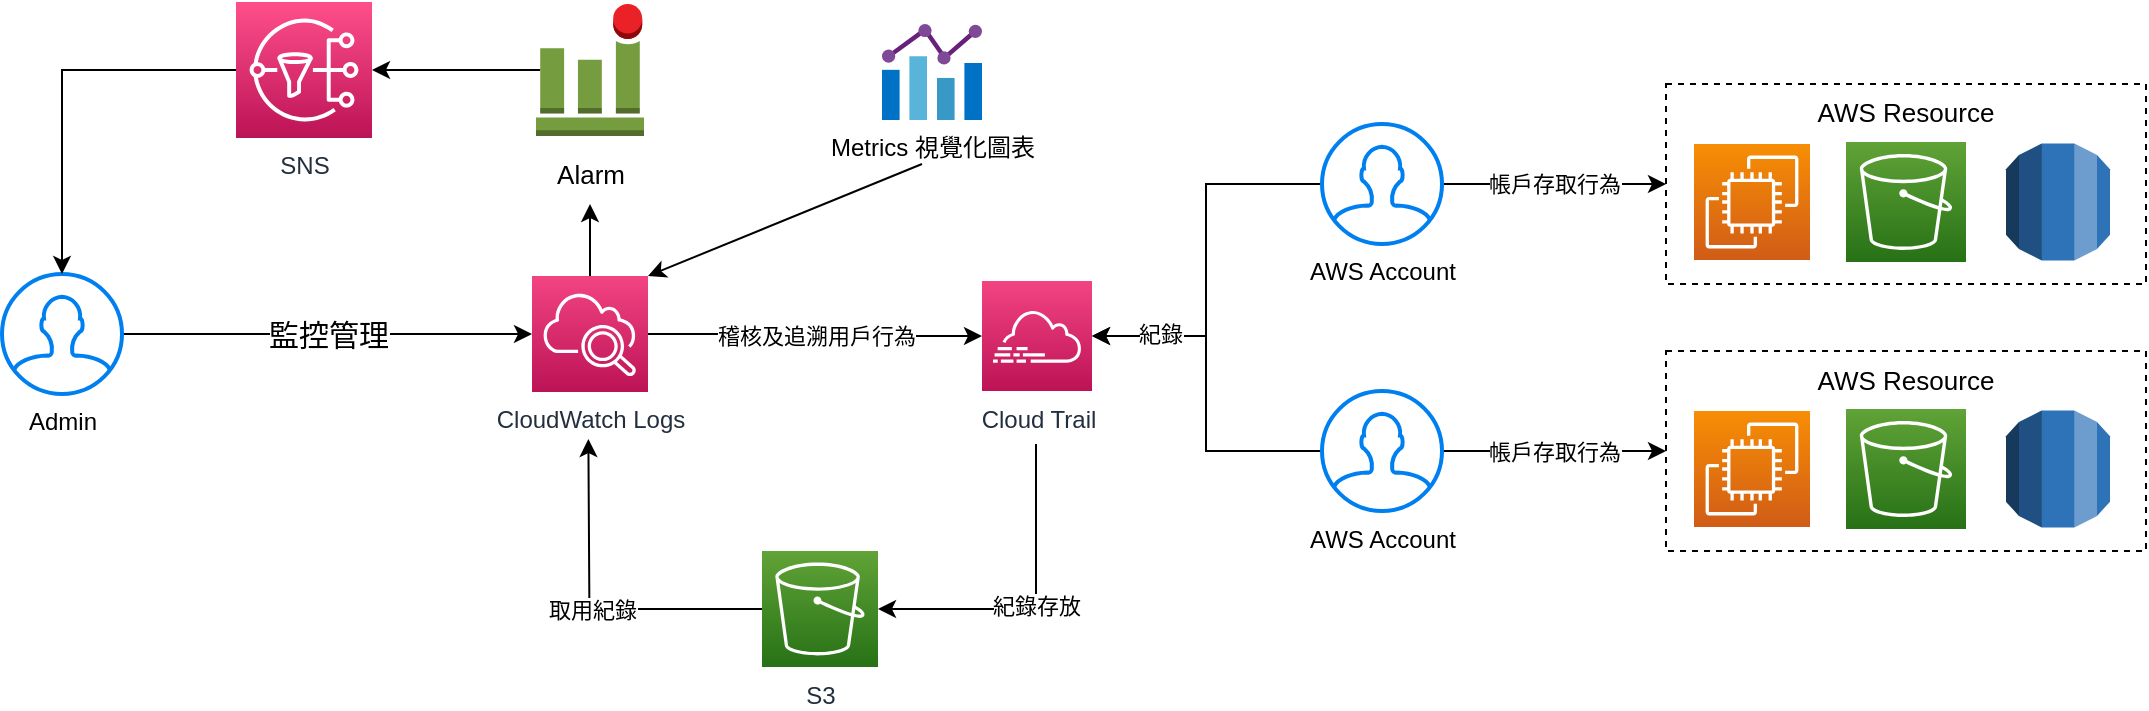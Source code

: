 <mxfile version="20.2.3" type="device"><diagram id="Ht1M8jgEwFfnCIfOTk4-" name="Page-1"><mxGraphModel dx="1955" dy="1348" grid="1" gridSize="10" guides="1" tooltips="1" connect="1" arrows="1" fold="1" page="1" pageScale="1" pageWidth="1169" pageHeight="827" math="0" shadow="0"><root><mxCell id="0"/><mxCell id="1" parent="0"/><mxCell id="LjUb_ShCBkl7VyTNZ0BH-43" value="監控管理" style="edgeStyle=orthogonalEdgeStyle;rounded=0;orthogonalLoop=1;jettySize=auto;html=1;entryX=0;entryY=0.5;entryDx=0;entryDy=0;entryPerimeter=0;fontSize=15;startArrow=none;startFill=0;" parent="1" source="izIqRlHS58cPbxfhZ3eP-3" target="LjUb_ShCBkl7VyTNZ0BH-41" edge="1"><mxGeometry relative="1" as="geometry"/></mxCell><mxCell id="izIqRlHS58cPbxfhZ3eP-3" value="Admin" style="html=1;verticalLabelPosition=bottom;align=center;labelBackgroundColor=#ffffff;verticalAlign=top;strokeWidth=2;strokeColor=#0080F0;shadow=0;dashed=0;shape=mxgraph.ios7.icons.user;" parent="1" vertex="1"><mxGeometry x="40" y="325" width="60" height="60" as="geometry"/></mxCell><mxCell id="LjUb_ShCBkl7VyTNZ0BH-47" style="edgeStyle=orthogonalEdgeStyle;rounded=0;orthogonalLoop=1;jettySize=auto;html=1;fontSize=13;startArrow=none;startFill=0;" parent="1" source="LjUb_ShCBkl7VyTNZ0BH-41" edge="1"><mxGeometry relative="1" as="geometry"><mxPoint x="334" y="290" as="targetPoint"/><Array as="points"><mxPoint x="334" y="290"/></Array></mxGeometry></mxCell><mxCell id="tsxvdUmwJs8Ml3RpKLku-13" value="稽核及追溯用戶行為" style="edgeStyle=orthogonalEdgeStyle;rounded=0;orthogonalLoop=1;jettySize=auto;html=1;fontSize=11;" parent="1" source="LjUb_ShCBkl7VyTNZ0BH-41" target="tsxvdUmwJs8Ml3RpKLku-3" edge="1"><mxGeometry relative="1" as="geometry"/></mxCell><mxCell id="LjUb_ShCBkl7VyTNZ0BH-41" value="CloudWatch Logs" style="sketch=0;points=[[0,0,0],[0.25,0,0],[0.5,0,0],[0.75,0,0],[1,0,0],[0,1,0],[0.25,1,0],[0.5,1,0],[0.75,1,0],[1,1,0],[0,0.25,0],[0,0.5,0],[0,0.75,0],[1,0.25,0],[1,0.5,0],[1,0.75,0]];points=[[0,0,0],[0.25,0,0],[0.5,0,0],[0.75,0,0],[1,0,0],[0,1,0],[0.25,1,0],[0.5,1,0],[0.75,1,0],[1,1,0],[0,0.25,0],[0,0.5,0],[0,0.75,0],[1,0.25,0],[1,0.5,0],[1,0.75,0]];outlineConnect=0;fontColor=#232F3E;gradientColor=#F34482;gradientDirection=north;fillColor=#BC1356;strokeColor=#ffffff;dashed=0;verticalLabelPosition=bottom;verticalAlign=top;align=center;html=1;fontSize=12;fontStyle=0;aspect=fixed;shape=mxgraph.aws4.resourceIcon;resIcon=mxgraph.aws4.cloudwatch_2;" parent="1" vertex="1"><mxGeometry x="305" y="326" width="58" height="58" as="geometry"/></mxCell><mxCell id="LjUb_ShCBkl7VyTNZ0BH-50" style="edgeStyle=orthogonalEdgeStyle;rounded=0;orthogonalLoop=1;jettySize=auto;html=1;fontSize=13;startArrow=none;startFill=0;" parent="1" source="LjUb_ShCBkl7VyTNZ0BH-45" target="izIqRlHS58cPbxfhZ3eP-3" edge="1"><mxGeometry relative="1" as="geometry"/></mxCell><mxCell id="LjUb_ShCBkl7VyTNZ0BH-45" value="SNS" style="sketch=0;points=[[0,0,0],[0.25,0,0],[0.5,0,0],[0.75,0,0],[1,0,0],[0,1,0],[0.25,1,0],[0.5,1,0],[0.75,1,0],[1,1,0],[0,0.25,0],[0,0.5,0],[0,0.75,0],[1,0.25,0],[1,0.5,0],[1,0.75,0]];outlineConnect=0;fontColor=#232F3E;gradientColor=#FF4F8B;gradientDirection=north;fillColor=#BC1356;strokeColor=#ffffff;dashed=0;verticalLabelPosition=bottom;verticalAlign=top;align=center;html=1;fontSize=12;fontStyle=0;aspect=fixed;shape=mxgraph.aws4.resourceIcon;resIcon=mxgraph.aws4.sns;" parent="1" vertex="1"><mxGeometry x="157" y="189" width="68" height="68" as="geometry"/></mxCell><mxCell id="LjUb_ShCBkl7VyTNZ0BH-49" style="edgeStyle=orthogonalEdgeStyle;rounded=0;orthogonalLoop=1;jettySize=auto;html=1;exitX=0.04;exitY=0.5;exitDx=0;exitDy=0;exitPerimeter=0;entryX=1;entryY=0.5;entryDx=0;entryDy=0;entryPerimeter=0;fontSize=13;startArrow=none;startFill=0;" parent="1" source="LjUb_ShCBkl7VyTNZ0BH-46" target="LjUb_ShCBkl7VyTNZ0BH-45" edge="1"><mxGeometry relative="1" as="geometry"/></mxCell><mxCell id="LjUb_ShCBkl7VyTNZ0BH-46" value="&lt;font style=&quot;font-size: 13px;&quot;&gt;Alarm&lt;/font&gt;" style="outlineConnect=0;dashed=0;verticalLabelPosition=bottom;verticalAlign=top;align=center;html=1;shape=mxgraph.aws3.alarm;fillColor=#759C3E;gradientColor=none;fontSize=19;" parent="1" vertex="1"><mxGeometry x="307" y="190" width="54" height="66" as="geometry"/></mxCell><mxCell id="LjUb_ShCBkl7VyTNZ0BH-51" value="" style="sketch=0;points=[[0,0,0],[0.25,0,0],[0.5,0,0],[0.75,0,0],[1,0,0],[0,1,0],[0.25,1,0],[0.5,1,0],[0.75,1,0],[1,1,0],[0,0.25,0],[0,0.5,0],[0,0.75,0],[1,0.25,0],[1,0.5,0],[1,0.75,0]];outlineConnect=0;fontColor=#232F3E;gradientColor=#60A337;gradientDirection=north;fillColor=#277116;strokeColor=#ffffff;dashed=0;verticalLabelPosition=bottom;verticalAlign=top;align=center;html=1;fontSize=12;fontStyle=0;aspect=fixed;shape=mxgraph.aws4.resourceIcon;resIcon=mxgraph.aws4.s3;" parent="1" vertex="1"><mxGeometry x="962" y="259" width="60" height="60" as="geometry"/></mxCell><mxCell id="LjUb_ShCBkl7VyTNZ0BH-52" value="" style="sketch=0;points=[[0,0,0],[0.25,0,0],[0.5,0,0],[0.75,0,0],[1,0,0],[0,1,0],[0.25,1,0],[0.5,1,0],[0.75,1,0],[1,1,0],[0,0.25,0],[0,0.5,0],[0,0.75,0],[1,0.25,0],[1,0.5,0],[1,0.75,0]];outlineConnect=0;fontColor=#232F3E;gradientColor=#F78E04;gradientDirection=north;fillColor=#D05C17;strokeColor=#ffffff;dashed=0;verticalLabelPosition=bottom;verticalAlign=top;align=center;html=1;fontSize=12;fontStyle=0;aspect=fixed;shape=mxgraph.aws4.resourceIcon;resIcon=mxgraph.aws4.ec2;" parent="1" vertex="1"><mxGeometry x="886" y="260" width="58" height="58" as="geometry"/></mxCell><mxCell id="LjUb_ShCBkl7VyTNZ0BH-53" value="" style="outlineConnect=0;dashed=0;verticalLabelPosition=bottom;verticalAlign=top;align=center;html=1;shape=mxgraph.aws3.rds;fillColor=#2E73B8;gradientColor=none;fontSize=13;" parent="1" vertex="1"><mxGeometry x="1042" y="259.75" width="52" height="58.5" as="geometry"/></mxCell><mxCell id="tsxvdUmwJs8Ml3RpKLku-17" style="rounded=0;orthogonalLoop=1;jettySize=auto;html=1;entryX=1;entryY=0;entryDx=0;entryDy=0;entryPerimeter=0;fontSize=11;" parent="1" target="LjUb_ShCBkl7VyTNZ0BH-41" edge="1"><mxGeometry relative="1" as="geometry"><mxPoint x="500" y="270" as="sourcePoint"/></mxGeometry></mxCell><mxCell id="LjUb_ShCBkl7VyTNZ0BH-54" value="Metrics 視覺化圖表" style="sketch=0;aspect=fixed;html=1;points=[];align=center;image;fontSize=12;image=img/lib/mscae/Chart.svg;dashed=1;fillColor=none;" parent="1" vertex="1"><mxGeometry x="480" y="200" width="50" height="48" as="geometry"/></mxCell><mxCell id="LjUb_ShCBkl7VyTNZ0BH-55" value="AWS Resource" style="rounded=0;whiteSpace=wrap;html=1;dashed=1;fontSize=13;fillColor=none;verticalAlign=top;" parent="1" vertex="1"><mxGeometry x="872" y="230" width="240" height="100" as="geometry"/></mxCell><mxCell id="tsxvdUmwJs8Ml3RpKLku-2" value="帳戶存取行為" style="edgeStyle=orthogonalEdgeStyle;rounded=0;orthogonalLoop=1;jettySize=auto;html=1;entryX=0;entryY=0.5;entryDx=0;entryDy=0;" parent="1" source="tsxvdUmwJs8Ml3RpKLku-1" target="LjUb_ShCBkl7VyTNZ0BH-55" edge="1"><mxGeometry relative="1" as="geometry"/></mxCell><mxCell id="tsxvdUmwJs8Ml3RpKLku-10" style="edgeStyle=orthogonalEdgeStyle;rounded=0;orthogonalLoop=1;jettySize=auto;html=1;fontSize=15;entryX=1;entryY=0.5;entryDx=0;entryDy=0;entryPerimeter=0;" parent="1" source="tsxvdUmwJs8Ml3RpKLku-1" target="tsxvdUmwJs8Ml3RpKLku-3" edge="1"><mxGeometry relative="1" as="geometry"><Array as="points"><mxPoint x="642" y="280"/><mxPoint x="642" y="356"/><mxPoint x="585" y="356"/></Array></mxGeometry></mxCell><mxCell id="tsxvdUmwJs8Ml3RpKLku-1" value="AWS Account" style="html=1;verticalLabelPosition=bottom;align=center;labelBackgroundColor=#ffffff;verticalAlign=top;strokeWidth=2;strokeColor=#0080F0;shadow=0;dashed=0;shape=mxgraph.ios7.icons.user;" parent="1" vertex="1"><mxGeometry x="700" y="250" width="60" height="60" as="geometry"/></mxCell><mxCell id="tsxvdUmwJs8Ml3RpKLku-14" value="紀錄存放" style="edgeStyle=orthogonalEdgeStyle;rounded=0;orthogonalLoop=1;jettySize=auto;html=1;entryX=1;entryY=0.5;entryDx=0;entryDy=0;entryPerimeter=0;fontSize=11;" parent="1" target="tsxvdUmwJs8Ml3RpKLku-12" edge="1"><mxGeometry relative="1" as="geometry"><mxPoint x="557" y="410" as="sourcePoint"/><Array as="points"><mxPoint x="557" y="492"/></Array></mxGeometry></mxCell><mxCell id="tsxvdUmwJs8Ml3RpKLku-3" value="Cloud Trail" style="sketch=0;points=[[0,0,0],[0.25,0,0],[0.5,0,0],[0.75,0,0],[1,0,0],[0,1,0],[0.25,1,0],[0.5,1,0],[0.75,1,0],[1,1,0],[0,0.25,0],[0,0.5,0],[0,0.75,0],[1,0.25,0],[1,0.5,0],[1,0.75,0]];points=[[0,0,0],[0.25,0,0],[0.5,0,0],[0.75,0,0],[1,0,0],[0,1,0],[0.25,1,0],[0.5,1,0],[0.75,1,0],[1,1,0],[0,0.25,0],[0,0.5,0],[0,0.75,0],[1,0.25,0],[1,0.5,0],[1,0.75,0]];outlineConnect=0;fontColor=#232F3E;gradientColor=#F34482;gradientDirection=north;fillColor=#BC1356;strokeColor=#ffffff;dashed=0;verticalLabelPosition=bottom;verticalAlign=top;align=center;html=1;fontSize=12;fontStyle=0;aspect=fixed;shape=mxgraph.aws4.resourceIcon;resIcon=mxgraph.aws4.cloudtrail;" parent="1" vertex="1"><mxGeometry x="530" y="328.5" width="55" height="55" as="geometry"/></mxCell><mxCell id="tsxvdUmwJs8Ml3RpKLku-4" value="" style="sketch=0;points=[[0,0,0],[0.25,0,0],[0.5,0,0],[0.75,0,0],[1,0,0],[0,1,0],[0.25,1,0],[0.5,1,0],[0.75,1,0],[1,1,0],[0,0.25,0],[0,0.5,0],[0,0.75,0],[1,0.25,0],[1,0.5,0],[1,0.75,0]];outlineConnect=0;fontColor=#232F3E;gradientColor=#60A337;gradientDirection=north;fillColor=#277116;strokeColor=#ffffff;dashed=0;verticalLabelPosition=bottom;verticalAlign=top;align=center;html=1;fontSize=12;fontStyle=0;aspect=fixed;shape=mxgraph.aws4.resourceIcon;resIcon=mxgraph.aws4.s3;" parent="1" vertex="1"><mxGeometry x="962" y="392.5" width="60" height="60" as="geometry"/></mxCell><mxCell id="tsxvdUmwJs8Ml3RpKLku-5" value="" style="sketch=0;points=[[0,0,0],[0.25,0,0],[0.5,0,0],[0.75,0,0],[1,0,0],[0,1,0],[0.25,1,0],[0.5,1,0],[0.75,1,0],[1,1,0],[0,0.25,0],[0,0.5,0],[0,0.75,0],[1,0.25,0],[1,0.5,0],[1,0.75,0]];outlineConnect=0;fontColor=#232F3E;gradientColor=#F78E04;gradientDirection=north;fillColor=#D05C17;strokeColor=#ffffff;dashed=0;verticalLabelPosition=bottom;verticalAlign=top;align=center;html=1;fontSize=12;fontStyle=0;aspect=fixed;shape=mxgraph.aws4.resourceIcon;resIcon=mxgraph.aws4.ec2;" parent="1" vertex="1"><mxGeometry x="886" y="393.5" width="58" height="58" as="geometry"/></mxCell><mxCell id="tsxvdUmwJs8Ml3RpKLku-6" value="" style="outlineConnect=0;dashed=0;verticalLabelPosition=bottom;verticalAlign=top;align=center;html=1;shape=mxgraph.aws3.rds;fillColor=#2E73B8;gradientColor=none;fontSize=13;" parent="1" vertex="1"><mxGeometry x="1042" y="393.25" width="52" height="58.5" as="geometry"/></mxCell><mxCell id="tsxvdUmwJs8Ml3RpKLku-7" value="AWS Resource" style="rounded=0;whiteSpace=wrap;html=1;dashed=1;fontSize=13;fillColor=none;verticalAlign=top;" parent="1" vertex="1"><mxGeometry x="872" y="363.5" width="240" height="100" as="geometry"/></mxCell><mxCell id="tsxvdUmwJs8Ml3RpKLku-8" value="帳戶存取行為" style="edgeStyle=orthogonalEdgeStyle;rounded=0;orthogonalLoop=1;jettySize=auto;html=1;entryX=0;entryY=0.5;entryDx=0;entryDy=0;" parent="1" source="tsxvdUmwJs8Ml3RpKLku-9" target="tsxvdUmwJs8Ml3RpKLku-7" edge="1"><mxGeometry relative="1" as="geometry"/></mxCell><mxCell id="tsxvdUmwJs8Ml3RpKLku-11" value="紀錄" style="edgeStyle=orthogonalEdgeStyle;rounded=0;orthogonalLoop=1;jettySize=auto;html=1;entryX=1;entryY=0.5;entryDx=0;entryDy=0;entryPerimeter=0;fontSize=11;" parent="1" source="tsxvdUmwJs8Ml3RpKLku-9" target="tsxvdUmwJs8Ml3RpKLku-3" edge="1"><mxGeometry x="0.606" y="-1" relative="1" as="geometry"><Array as="points"><mxPoint x="642" y="414"/><mxPoint x="642" y="356"/></Array><mxPoint as="offset"/></mxGeometry></mxCell><mxCell id="tsxvdUmwJs8Ml3RpKLku-9" value="AWS Account" style="html=1;verticalLabelPosition=bottom;align=center;labelBackgroundColor=#ffffff;verticalAlign=top;strokeWidth=2;strokeColor=#0080F0;shadow=0;dashed=0;shape=mxgraph.ios7.icons.user;" parent="1" vertex="1"><mxGeometry x="700" y="383.5" width="60" height="60" as="geometry"/></mxCell><mxCell id="tsxvdUmwJs8Ml3RpKLku-15" value="取用紀錄" style="edgeStyle=orthogonalEdgeStyle;rounded=0;orthogonalLoop=1;jettySize=auto;html=1;fontSize=11;" parent="1" source="tsxvdUmwJs8Ml3RpKLku-12" edge="1"><mxGeometry relative="1" as="geometry"><mxPoint x="333.184" y="407.54" as="targetPoint"/></mxGeometry></mxCell><mxCell id="tsxvdUmwJs8Ml3RpKLku-12" value="S3" style="sketch=0;points=[[0,0,0],[0.25,0,0],[0.5,0,0],[0.75,0,0],[1,0,0],[0,1,0],[0.25,1,0],[0.5,1,0],[0.75,1,0],[1,1,0],[0,0.25,0],[0,0.5,0],[0,0.75,0],[1,0.25,0],[1,0.5,0],[1,0.75,0]];outlineConnect=0;fontColor=#232F3E;gradientColor=#60A337;gradientDirection=north;fillColor=#277116;strokeColor=#ffffff;dashed=0;verticalLabelPosition=bottom;verticalAlign=top;align=center;html=1;fontSize=12;fontStyle=0;aspect=fixed;shape=mxgraph.aws4.resourceIcon;resIcon=mxgraph.aws4.s3;" parent="1" vertex="1"><mxGeometry x="420" y="463.5" width="58" height="58" as="geometry"/></mxCell></root></mxGraphModel></diagram></mxfile>